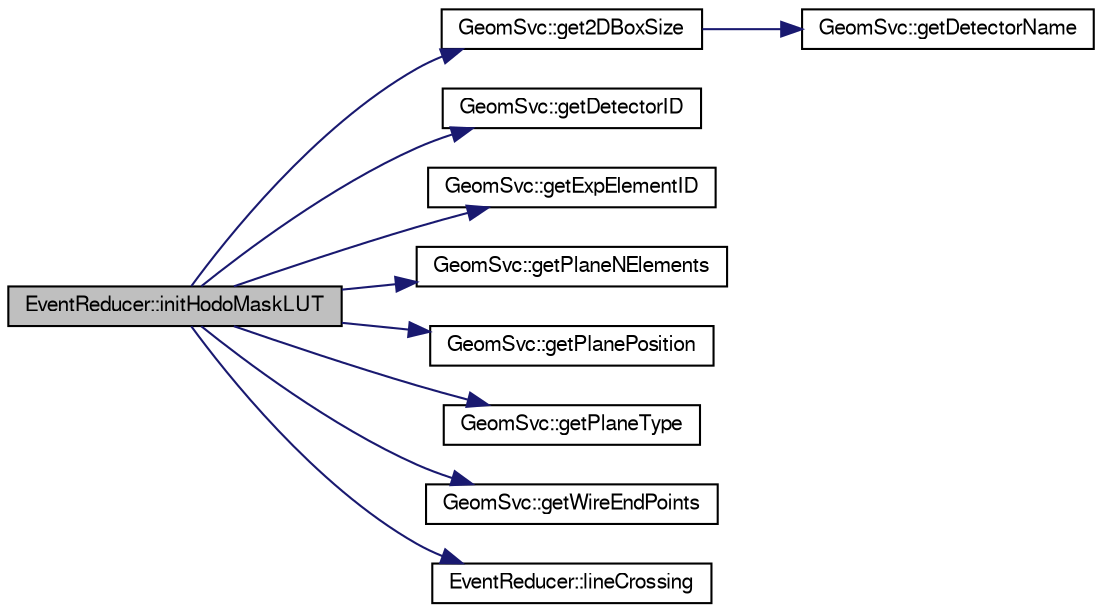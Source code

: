 digraph "EventReducer::initHodoMaskLUT"
{
  bgcolor="transparent";
  edge [fontname="FreeSans",fontsize="10",labelfontname="FreeSans",labelfontsize="10"];
  node [fontname="FreeSans",fontsize="10",shape=record];
  rankdir="LR";
  Node1 [label="EventReducer::initHodoMaskLUT",height=0.2,width=0.4,color="black", fillcolor="grey75", style="filled" fontcolor="black"];
  Node1 -> Node2 [color="midnightblue",fontsize="10",style="solid",fontname="FreeSans"];
  Node2 [label="GeomSvc::get2DBoxSize",height=0.2,width=0.4,color="black",URL="$d0/da0/classGeomSvc.html#af4a7c6010841138de3cbcabe33ec8e03"];
  Node2 -> Node3 [color="midnightblue",fontsize="10",style="solid",fontname="FreeSans"];
  Node3 [label="GeomSvc::getDetectorName",height=0.2,width=0.4,color="black",URL="$d0/da0/classGeomSvc.html#a64fde7dce7f3df7cf534796d7da4ecdb"];
  Node1 -> Node4 [color="midnightblue",fontsize="10",style="solid",fontname="FreeSans"];
  Node4 [label="GeomSvc::getDetectorID",height=0.2,width=0.4,color="black",URL="$d0/da0/classGeomSvc.html#a3e4f40789e9b2a98477ab8e8191d5ff2",tooltip="Get the plane position. "];
  Node1 -> Node5 [color="midnightblue",fontsize="10",style="solid",fontname="FreeSans"];
  Node5 [label="GeomSvc::getExpElementID",height=0.2,width=0.4,color="black",URL="$d0/da0/classGeomSvc.html#aa473fe84216b361eab68967a0d41e30f"];
  Node1 -> Node6 [color="midnightblue",fontsize="10",style="solid",fontname="FreeSans"];
  Node6 [label="GeomSvc::getPlaneNElements",height=0.2,width=0.4,color="black",URL="$d0/da0/classGeomSvc.html#ab5c7737b3c015da421b6ac756a35213c"];
  Node1 -> Node7 [color="midnightblue",fontsize="10",style="solid",fontname="FreeSans"];
  Node7 [label="GeomSvc::getPlanePosition",height=0.2,width=0.4,color="black",URL="$d0/da0/classGeomSvc.html#a58a3d25847e956be5173e1c0241d8cc3"];
  Node1 -> Node8 [color="midnightblue",fontsize="10",style="solid",fontname="FreeSans"];
  Node8 [label="GeomSvc::getPlaneType",height=0.2,width=0.4,color="black",URL="$d0/da0/classGeomSvc.html#ac22b1c50a84423eb7aa7792595c2fca1"];
  Node1 -> Node9 [color="midnightblue",fontsize="10",style="solid",fontname="FreeSans"];
  Node9 [label="GeomSvc::getWireEndPoints",height=0.2,width=0.4,color="black",URL="$d0/da0/classGeomSvc.html#a247234ec614ff09436ae5da46c2af983"];
  Node1 -> Node10 [color="midnightblue",fontsize="10",style="solid",fontname="FreeSans"];
  Node10 [label="EventReducer::lineCrossing",height=0.2,width=0.4,color="black",URL="$d5/dda/classEventReducer.html#a683856e4721e710f3a21597bffbc2da6"];
}

